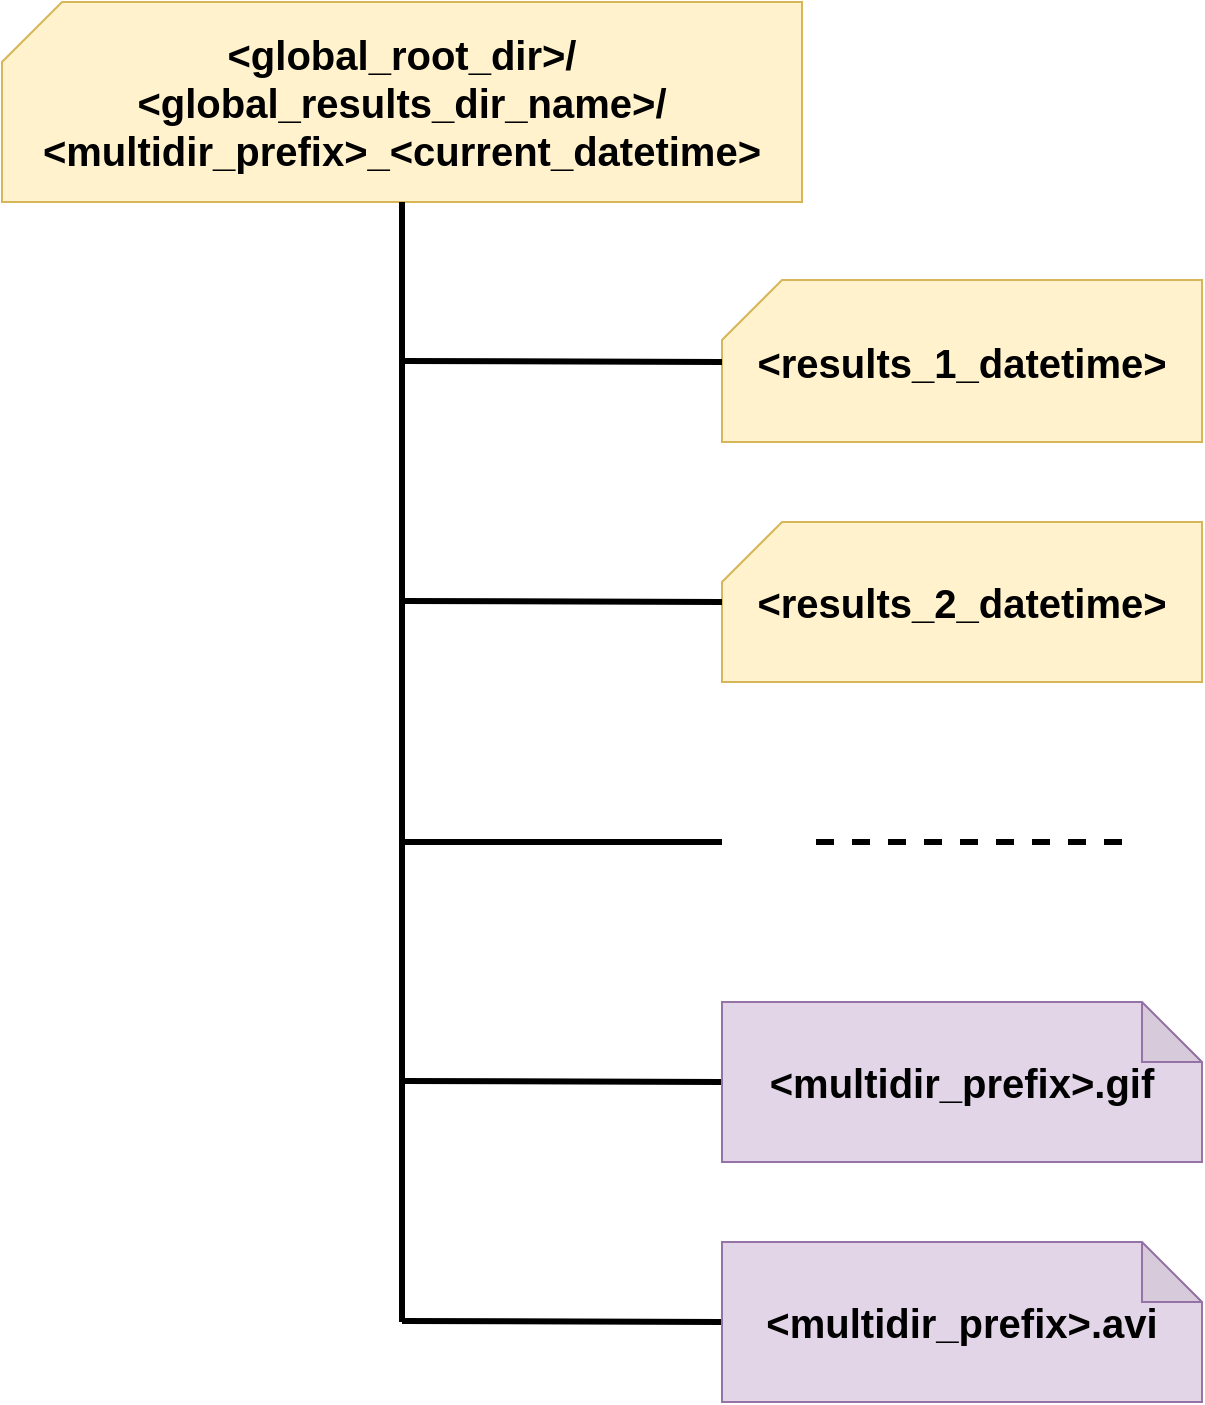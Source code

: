 <mxfile version="10.7.7" type="device"><diagram name="Page-1" id="c37626ed-c26b-45fb-9056-f9ebc6bb27b6"><mxGraphModel dx="1074" dy="716" grid="1" gridSize="10" guides="1" tooltips="1" connect="1" arrows="1" fold="1" page="1" pageScale="1" pageWidth="1100" pageHeight="850" background="#ffffff" math="0" shadow="0"><root><mxCell id="0"/><mxCell id="1" parent="0"/><mxCell id="6hHr6mw4Nr3_n1xs_gg4-1" value="&lt;b&gt;&lt;font style=&quot;font-size: 20px&quot;&gt;&amp;lt;results_1_datetime&amp;gt;&lt;/font&gt;&lt;/b&gt;&lt;br&gt;" style="shape=card;whiteSpace=wrap;html=1;fillColor=#fff2cc;strokeColor=#d6b656;" parent="1" vertex="1"><mxGeometry x="440" y="159" width="240" height="81" as="geometry"/></mxCell><mxCell id="6hHr6mw4Nr3_n1xs_gg4-2" value="&lt;b&gt;&lt;font style=&quot;font-size: 20px&quot;&gt;&amp;lt;results_2_datetime&amp;gt;&lt;/font&gt;&lt;/b&gt;&lt;br&gt;" style="shape=card;whiteSpace=wrap;html=1;fillColor=#fff2cc;strokeColor=#d6b656;" parent="1" vertex="1"><mxGeometry x="440" y="280" width="240" height="80" as="geometry"/></mxCell><mxCell id="6hHr6mw4Nr3_n1xs_gg4-8" value="&lt;b style=&quot;font-size: 20px&quot;&gt;&amp;lt;global_root_dir&amp;gt;/&lt;br&gt;&amp;lt;global_results_dir_name&amp;gt;/&lt;br&gt;&amp;lt;multidir_prefix&amp;gt;_&amp;lt;current_datetime&amp;gt;&lt;/b&gt;&lt;br&gt;" style="shape=card;whiteSpace=wrap;html=1;fillColor=#fff2cc;strokeColor=#d6b656;" parent="1" vertex="1"><mxGeometry x="80" y="20" width="400" height="100" as="geometry"/></mxCell><mxCell id="6hHr6mw4Nr3_n1xs_gg4-9" value="" style="endArrow=none;html=1;entryX=0.5;entryY=1;entryDx=0;entryDy=0;entryPerimeter=0;strokeWidth=3;" parent="1" target="6hHr6mw4Nr3_n1xs_gg4-8" edge="1"><mxGeometry width="50" height="50" relative="1" as="geometry"><mxPoint x="280" y="680" as="sourcePoint"/><mxPoint x="170" y="750" as="targetPoint"/></mxGeometry></mxCell><mxCell id="6hHr6mw4Nr3_n1xs_gg4-10" value="" style="endArrow=none;html=1;strokeWidth=3;" parent="1" edge="1"><mxGeometry width="50" height="50" relative="1" as="geometry"><mxPoint x="280" y="199.5" as="sourcePoint"/><mxPoint x="440" y="200" as="targetPoint"/></mxGeometry></mxCell><mxCell id="6hHr6mw4Nr3_n1xs_gg4-11" value="" style="endArrow=none;html=1;strokeWidth=3;" parent="1" edge="1"><mxGeometry width="50" height="50" relative="1" as="geometry"><mxPoint x="280.0" y="319.5" as="sourcePoint"/><mxPoint x="440" y="320" as="targetPoint"/></mxGeometry></mxCell><mxCell id="6hHr6mw4Nr3_n1xs_gg4-12" value="" style="endArrow=none;html=1;strokeWidth=3;" parent="1" edge="1"><mxGeometry width="50" height="50" relative="1" as="geometry"><mxPoint x="280.0" y="440" as="sourcePoint"/><mxPoint x="440" y="440" as="targetPoint"/></mxGeometry></mxCell><mxCell id="6hHr6mw4Nr3_n1xs_gg4-13" value="" style="endArrow=none;html=1;strokeWidth=3;entryX=0;entryY=0.5;entryDx=0;entryDy=0;entryPerimeter=0;" parent="1" edge="1" target="B81GnixZe9K8WKtEqlJ1-2"><mxGeometry width="50" height="50" relative="1" as="geometry"><mxPoint x="280.0" y="559.5" as="sourcePoint"/><mxPoint x="449.529" y="559.971" as="targetPoint"/></mxGeometry></mxCell><mxCell id="6hHr6mw4Nr3_n1xs_gg4-14" value="" style="endArrow=none;html=1;strokeWidth=3;entryX=0;entryY=0.5;entryDx=0;entryDy=0;entryPerimeter=0;" parent="1" edge="1" target="B81GnixZe9K8WKtEqlJ1-3"><mxGeometry width="50" height="50" relative="1" as="geometry"><mxPoint x="280.0" y="679.5" as="sourcePoint"/><mxPoint x="449.529" y="679.971" as="targetPoint"/></mxGeometry></mxCell><mxCell id="B81GnixZe9K8WKtEqlJ1-1" value="" style="endArrow=none;dashed=1;html=1;strokeWidth=3;" edge="1" parent="1"><mxGeometry width="50" height="50" relative="1" as="geometry"><mxPoint x="640" y="440" as="sourcePoint"/><mxPoint x="480" y="440" as="targetPoint"/></mxGeometry></mxCell><mxCell id="B81GnixZe9K8WKtEqlJ1-2" value="&lt;font style=&quot;font-size: 20px&quot;&gt;&lt;b&gt;&amp;lt;multidir_prefix&amp;gt;.gif&lt;/b&gt;&lt;/font&gt;" style="shape=note;whiteSpace=wrap;html=1;backgroundOutline=1;darkOpacity=0.05;fillColor=#e1d5e7;strokeColor=#9673a6;" vertex="1" parent="1"><mxGeometry x="440" y="520" width="240" height="80" as="geometry"/></mxCell><mxCell id="B81GnixZe9K8WKtEqlJ1-3" value="&lt;b&gt;&lt;font style=&quot;font-size: 20px&quot;&gt;&amp;lt;multidir_prefix&amp;gt;.avi&lt;/font&gt;&lt;/b&gt;&lt;br&gt;" style="shape=note;whiteSpace=wrap;html=1;backgroundOutline=1;darkOpacity=0.05;fillColor=#e1d5e7;strokeColor=#9673a6;" vertex="1" parent="1"><mxGeometry x="440" y="640" width="240" height="80" as="geometry"/></mxCell></root></mxGraphModel></diagram></mxfile>